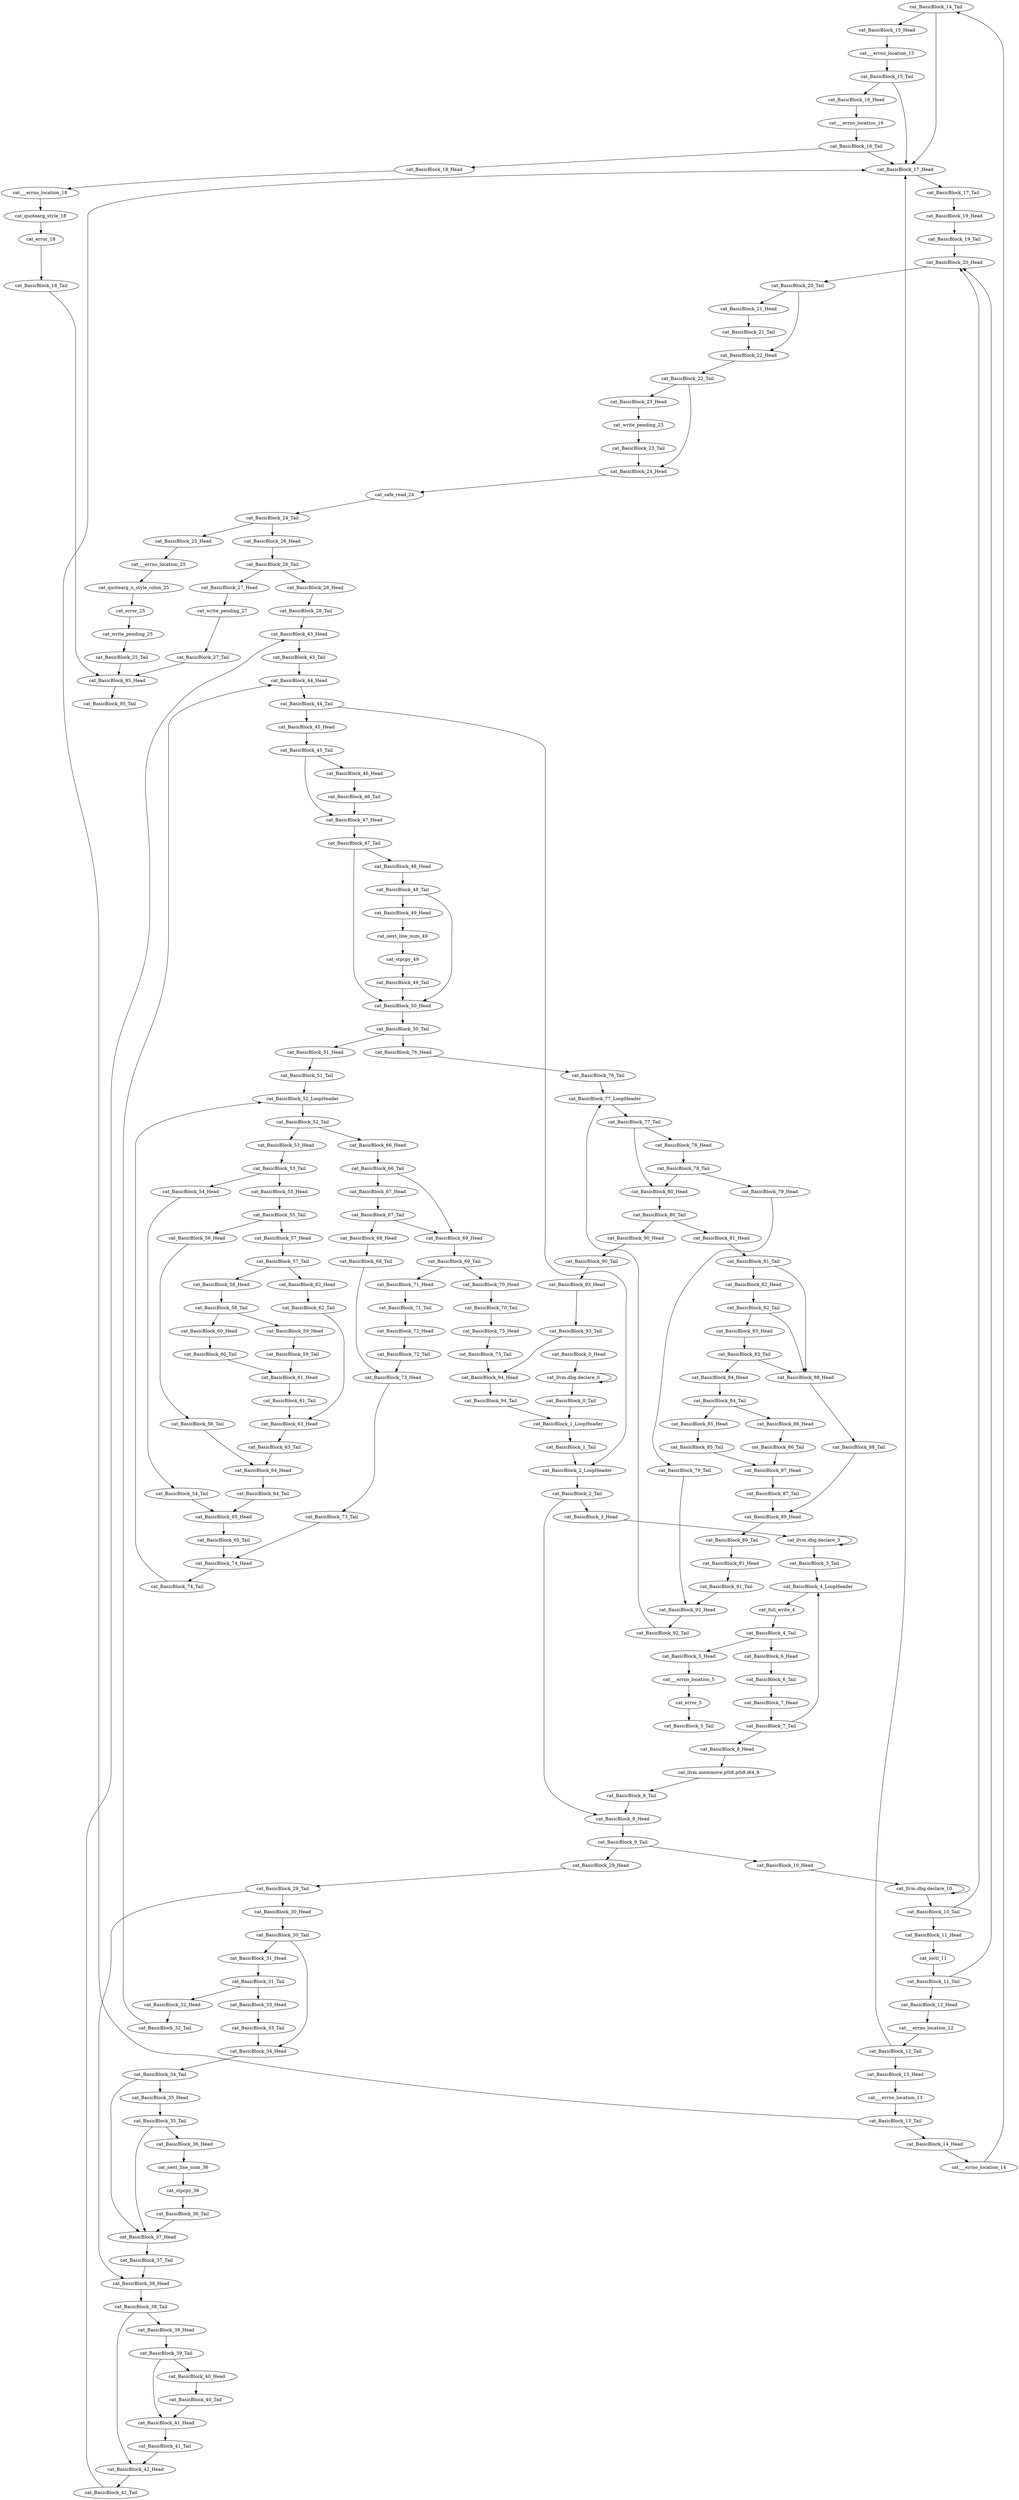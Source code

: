 digraph G {
    "cat_BasicBlock_14_Tail" -> "cat_BasicBlock_15_Head"
    "cat_BasicBlock_14_Tail" -> "cat_BasicBlock_17_Head"
    "cat_BasicBlock_15_Head" -> "cat___errno_location_15"
    "cat___errno_location_15" -> "cat_BasicBlock_15_Tail"
    "cat_BasicBlock_15_Tail" -> "cat_BasicBlock_16_Head"
    "cat_BasicBlock_15_Tail" -> "cat_BasicBlock_17_Head"
    "cat_BasicBlock_16_Head" -> "cat___errno_location_16"
    "cat___errno_location_16" -> "cat_BasicBlock_16_Tail"
    "cat_BasicBlock_16_Tail" -> "cat_BasicBlock_17_Head"
    "cat_BasicBlock_16_Tail" -> "cat_BasicBlock_18_Head"
    "cat_BasicBlock_17_Head" -> "cat_BasicBlock_17_Tail"
    "cat_BasicBlock_17_Tail" -> "cat_BasicBlock_19_Head"
    "cat_BasicBlock_0_Tail" -> "cat_BasicBlock_1_LoopHeader"
    "cat_llvm.dbg.declare_0" -> "cat_BasicBlock_0_Tail"
    "cat_llvm.dbg.declare_0" -> "cat_llvm.dbg.declare_0"
    "cat_BasicBlock_95_Head" -> "cat_BasicBlock_95_Tail"
    "cat_BasicBlock_3_Head" -> "cat_llvm.dbg.declare_3"
    "cat_BasicBlock_6_Head" -> "cat_BasicBlock_6_Tail"
    "cat_BasicBlock_6_Tail" -> "cat_BasicBlock_7_Head"
    "cat_BasicBlock_7_Head" -> "cat_BasicBlock_7_Tail"
    "cat_BasicBlock_7_Tail" -> "cat_BasicBlock_8_Head"
    "cat_BasicBlock_7_Tail" -> "cat_BasicBlock_4_LoopHeader"
    "cat_BasicBlock_8_Head" -> "cat_llvm.memmove.p0i8.p0i8.i64_8"
    "cat_llvm.memmove.p0i8.p0i8.i64_8" -> "cat_BasicBlock_8_Tail"
    "cat_BasicBlock_29_Head" -> "cat_BasicBlock_29_Tail"
    "cat_BasicBlock_29_Tail" -> "cat_BasicBlock_30_Head"
    "cat_BasicBlock_29_Tail" -> "cat_BasicBlock_38_Head"
    "cat_BasicBlock_30_Head" -> "cat_BasicBlock_30_Tail"
    "cat_BasicBlock_30_Tail" -> "cat_BasicBlock_31_Head"
    "cat_BasicBlock_30_Tail" -> "cat_BasicBlock_34_Head"
    "cat_BasicBlock_31_Head" -> "cat_BasicBlock_31_Tail"
    "cat_BasicBlock_31_Tail" -> "cat_BasicBlock_32_Head"
    "cat_BasicBlock_31_Tail" -> "cat_BasicBlock_33_Head"
    "cat_BasicBlock_32_Head" -> "cat_BasicBlock_32_Tail"
    "cat_BasicBlock_32_Tail" -> "cat_BasicBlock_44_Head"
    "cat_BasicBlock_33_Head" -> "cat_BasicBlock_33_Tail"
    "cat_BasicBlock_33_Tail" -> "cat_BasicBlock_34_Head"
    "cat_BasicBlock_34_Head" -> "cat_BasicBlock_34_Tail"
    "cat_BasicBlock_34_Tail" -> "cat_BasicBlock_35_Head"
    "cat_BasicBlock_34_Tail" -> "cat_BasicBlock_37_Head"
    "cat_BasicBlock_35_Head" -> "cat_BasicBlock_35_Tail"
    "cat_BasicBlock_35_Tail" -> "cat_BasicBlock_36_Head"
    "cat_BasicBlock_35_Tail" -> "cat_BasicBlock_37_Head"
    "cat_BasicBlock_52_LoopHeader" -> "cat_BasicBlock_52_Tail"
    "cat_BasicBlock_52_Tail" -> "cat_BasicBlock_53_Head"
    "cat_BasicBlock_52_Tail" -> "cat_BasicBlock_66_Head"
    "cat_BasicBlock_53_Head" -> "cat_BasicBlock_53_Tail"
    "cat_BasicBlock_53_Tail" -> "cat_BasicBlock_54_Head"
    "cat_BasicBlock_53_Tail" -> "cat_BasicBlock_55_Head"
    "cat_BasicBlock_54_Head" -> "cat_BasicBlock_54_Tail"
    "cat_BasicBlock_54_Tail" -> "cat_BasicBlock_65_Head"
    "cat_BasicBlock_55_Head" -> "cat_BasicBlock_55_Tail"
    "cat_BasicBlock_55_Tail" -> "cat_BasicBlock_56_Head"
    "cat_BasicBlock_55_Tail" -> "cat_BasicBlock_57_Head"
    "cat_BasicBlock_56_Head" -> "cat_BasicBlock_56_Tail"
    "cat_BasicBlock_56_Tail" -> "cat_BasicBlock_64_Head"
    "cat_BasicBlock_57_Head" -> "cat_BasicBlock_57_Tail"
    "cat_BasicBlock_57_Tail" -> "cat_BasicBlock_58_Head"
    "cat_BasicBlock_57_Tail" -> "cat_BasicBlock_62_Head"
    "cat_BasicBlock_58_Head" -> "cat_BasicBlock_58_Tail"
    "cat_BasicBlock_58_Tail" -> "cat_BasicBlock_59_Head"
    "cat_BasicBlock_58_Tail" -> "cat_BasicBlock_60_Head"
    "cat_BasicBlock_59_Head" -> "cat_BasicBlock_59_Tail"
    "cat_BasicBlock_59_Tail" -> "cat_BasicBlock_61_Head"
    "cat_BasicBlock_60_Head" -> "cat_BasicBlock_60_Tail"
    "cat_BasicBlock_60_Tail" -> "cat_BasicBlock_61_Head"
    "cat_BasicBlock_61_Head" -> "cat_BasicBlock_61_Tail"
    "cat_BasicBlock_61_Tail" -> "cat_BasicBlock_63_Head"
    "cat_BasicBlock_62_Head" -> "cat_BasicBlock_62_Tail"
    "cat_BasicBlock_62_Tail" -> "cat_BasicBlock_63_Head"
    "cat_BasicBlock_63_Head" -> "cat_BasicBlock_63_Tail"
    "cat_BasicBlock_63_Tail" -> "cat_BasicBlock_64_Head"
    "cat_BasicBlock_64_Head" -> "cat_BasicBlock_64_Tail"
    "cat_BasicBlock_64_Tail" -> "cat_BasicBlock_65_Head"
    "cat_BasicBlock_65_Head" -> "cat_BasicBlock_65_Tail"
    "cat_BasicBlock_65_Tail" -> "cat_BasicBlock_74_Head"
    "cat_BasicBlock_66_Head" -> "cat_BasicBlock_66_Tail"
    "cat_BasicBlock_66_Tail" -> "cat_BasicBlock_67_Head"
    "cat_BasicBlock_66_Tail" -> "cat_BasicBlock_69_Head"
    "cat_BasicBlock_67_Head" -> "cat_BasicBlock_67_Tail"
    "cat_BasicBlock_67_Tail" -> "cat_BasicBlock_68_Head"
    "cat_BasicBlock_67_Tail" -> "cat_BasicBlock_69_Head"
    "cat_BasicBlock_68_Head" -> "cat_BasicBlock_68_Tail"
    "cat_BasicBlock_68_Tail" -> "cat_BasicBlock_73_Head"
    "cat_BasicBlock_69_Head" -> "cat_BasicBlock_69_Tail"
    "cat_BasicBlock_69_Tail" -> "cat_BasicBlock_70_Head"
    "cat_BasicBlock_69_Tail" -> "cat_BasicBlock_71_Head"
    "cat_BasicBlock_70_Head" -> "cat_BasicBlock_70_Tail"
    "cat_BasicBlock_70_Tail" -> "cat_BasicBlock_75_Head"
    "cat_BasicBlock_71_Head" -> "cat_BasicBlock_71_Tail"
    "cat_BasicBlock_71_Tail" -> "cat_BasicBlock_72_Head"
    "cat_BasicBlock_72_Head" -> "cat_BasicBlock_72_Tail"
    "cat_BasicBlock_8_Tail" -> "cat_BasicBlock_9_Head"
    "cat_BasicBlock_9_Head" -> "cat_BasicBlock_9_Tail"
    "cat_BasicBlock_9_Tail" -> "cat_BasicBlock_29_Head"
    "cat_BasicBlock_9_Tail" -> "cat_BasicBlock_10_Head"
    "cat_BasicBlock_10_Head" -> "cat_llvm.dbg.declare_10"
    "cat_llvm.dbg.declare_10" -> "cat_llvm.dbg.declare_10"
    "cat_llvm.dbg.declare_10" -> "cat_BasicBlock_10_Tail"
    "cat_BasicBlock_10_Tail" -> "cat_BasicBlock_11_Head"
    "cat_BasicBlock_10_Tail" -> "cat_BasicBlock_20_Head"
    "cat_BasicBlock_11_Head" -> "cat_ioctl_11"
    "cat_ioctl_11" -> "cat_BasicBlock_11_Tail"
    "cat___errno_location_25" -> "cat_quotearg_n_style_colon_25"
    "cat_quotearg_n_style_colon_25" -> "cat_error_25"
    "cat_error_25" -> "cat_write_pending_25"
    "cat_write_pending_25" -> "cat_BasicBlock_25_Tail"
    "cat_BasicBlock_25_Tail" -> "cat_BasicBlock_95_Head"
    "cat_BasicBlock_26_Head" -> "cat_BasicBlock_26_Tail"
    "cat_BasicBlock_26_Tail" -> "cat_BasicBlock_27_Head"
    "cat_BasicBlock_26_Tail" -> "cat_BasicBlock_28_Head"
    "cat_BasicBlock_27_Head" -> "cat_write_pending_27"
    "cat_write_pending_27" -> "cat_BasicBlock_27_Tail"
    "cat_BasicBlock_27_Tail" -> "cat_BasicBlock_95_Head"
    "cat_BasicBlock_28_Head" -> "cat_BasicBlock_28_Tail"
    "cat_BasicBlock_28_Tail" -> "cat_BasicBlock_43_Head"
    "cat_BasicBlock_73_Head" -> "cat_BasicBlock_73_Tail"
    "cat_BasicBlock_73_Tail" -> "cat_BasicBlock_74_Head"
    "cat_BasicBlock_74_Head" -> "cat_BasicBlock_74_Tail"
    "cat_BasicBlock_74_Tail" -> "cat_BasicBlock_52_LoopHeader"
    "cat_BasicBlock_75_Head" -> "cat_BasicBlock_75_Tail"
    "cat_BasicBlock_75_Tail" -> "cat_BasicBlock_94_Head"
    "cat_BasicBlock_76_Head" -> "cat_BasicBlock_76_Tail"
    "cat_BasicBlock_76_Tail" -> "cat_BasicBlock_77_LoopHeader"
    "cat_BasicBlock_77_LoopHeader" -> "cat_BasicBlock_77_Tail"
    "cat_BasicBlock_77_Tail" -> "cat_BasicBlock_78_Head"
    "cat_BasicBlock_77_Tail" -> "cat_BasicBlock_80_Head"
    "cat_BasicBlock_78_Head" -> "cat_BasicBlock_78_Tail"
    "cat_BasicBlock_78_Tail" -> "cat_BasicBlock_79_Head"
    "cat_BasicBlock_78_Tail" -> "cat_BasicBlock_80_Head"
    "cat_BasicBlock_79_Head" -> "cat_BasicBlock_79_Tail"
    "cat_BasicBlock_79_Tail" -> "cat_BasicBlock_92_Head"
    "cat_BasicBlock_80_Head" -> "cat_BasicBlock_80_Tail"
    "cat_BasicBlock_80_Tail" -> "cat_BasicBlock_81_Head"
    "cat_BasicBlock_80_Tail" -> "cat_BasicBlock_90_Head"
    "cat_BasicBlock_81_Head" -> "cat_BasicBlock_81_Tail"
    "cat_BasicBlock_81_Tail" -> "cat_BasicBlock_82_Head"
    "cat_BasicBlock_81_Tail" -> "cat_BasicBlock_88_Head"
    "cat_BasicBlock_82_Head" -> "cat_BasicBlock_82_Tail"
    "cat_BasicBlock_82_Tail" -> "cat_BasicBlock_83_Head"
    "cat_BasicBlock_82_Tail" -> "cat_BasicBlock_88_Head"
    "cat_BasicBlock_83_Head" -> "cat_BasicBlock_83_Tail"
    "cat_BasicBlock_83_Tail" -> "cat_BasicBlock_84_Head"
    "cat_BasicBlock_83_Tail" -> "cat_BasicBlock_88_Head"
    "cat_BasicBlock_84_Head" -> "cat_BasicBlock_84_Tail"
    "cat_BasicBlock_84_Tail" -> "cat_BasicBlock_85_Head"
    "cat_BasicBlock_84_Tail" -> "cat_BasicBlock_86_Head"
    "cat_BasicBlock_85_Head" -> "cat_BasicBlock_85_Tail"
    "cat_BasicBlock_85_Tail" -> "cat_BasicBlock_87_Head"
    "cat_BasicBlock_86_Head" -> "cat_BasicBlock_86_Tail"
    "cat_BasicBlock_86_Tail" -> "cat_BasicBlock_87_Head"
    "cat_BasicBlock_87_Head" -> "cat_BasicBlock_87_Tail"
    "cat_BasicBlock_87_Tail" -> "cat_BasicBlock_89_Head"
    "cat_BasicBlock_88_Head" -> "cat_BasicBlock_88_Tail"
    "cat_BasicBlock_88_Tail" -> "cat_BasicBlock_89_Head"
    "cat_BasicBlock_89_Head" -> "cat_BasicBlock_89_Tail"
    "cat_BasicBlock_89_Tail" -> "cat_BasicBlock_91_Head"
    "cat_BasicBlock_90_Head" -> "cat_BasicBlock_90_Tail"
    "cat_BasicBlock_90_Tail" -> "cat_BasicBlock_93_Head"
    "cat_BasicBlock_91_Head" -> "cat_BasicBlock_91_Tail"
    "cat_BasicBlock_91_Tail" -> "cat_BasicBlock_92_Head"
    "cat_BasicBlock_92_Head" -> "cat_BasicBlock_92_Tail"
    "cat_BasicBlock_92_Tail" -> "cat_BasicBlock_77_LoopHeader"
    "cat_BasicBlock_93_Head" -> "cat_BasicBlock_93_Tail"
    "cat_BasicBlock_93_Tail" -> "cat_BasicBlock_94_Head"
    "cat_BasicBlock_94_Head" -> "cat_BasicBlock_94_Tail"
    "cat_BasicBlock_94_Tail" -> "cat_BasicBlock_1_LoopHeader"
    "cat_BasicBlock_42_Head" -> "cat_BasicBlock_42_Tail"
    "cat_BasicBlock_42_Tail" -> "cat_BasicBlock_43_Head"
    "cat_BasicBlock_43_Head" -> "cat_BasicBlock_43_Tail"
    "cat_BasicBlock_43_Tail" -> "cat_BasicBlock_44_Head"
    "cat_BasicBlock_44_Head" -> "cat_BasicBlock_44_Tail"
    "cat_BasicBlock_44_Tail" -> "cat_BasicBlock_45_Head"
    "cat_BasicBlock_44_Tail" -> "cat_BasicBlock_2_LoopHeader"
    "cat_BasicBlock_45_Head" -> "cat_BasicBlock_45_Tail"
    "cat_BasicBlock_45_Tail" -> "cat_BasicBlock_46_Head"
    "cat_BasicBlock_45_Tail" -> "cat_BasicBlock_47_Head"
    "cat_BasicBlock_46_Head" -> "cat_BasicBlock_46_Tail"
    "cat_BasicBlock_46_Tail" -> "cat_BasicBlock_47_Head"
    "cat_BasicBlock_47_Head" -> "cat_BasicBlock_47_Tail"
    "cat_BasicBlock_47_Tail" -> "cat_BasicBlock_48_Head"
    "cat_BasicBlock_47_Tail" -> "cat_BasicBlock_50_Head"
    "cat_BasicBlock_48_Head" -> "cat_BasicBlock_48_Tail"
    "cat_BasicBlock_48_Tail" -> "cat_BasicBlock_49_Head"
    "cat_BasicBlock_48_Tail" -> "cat_BasicBlock_50_Head"
    "cat_BasicBlock_49_Head" -> "cat_next_line_num_49"
    "cat_next_line_num_49" -> "cat_stpcpy_49"
    "cat_stpcpy_49" -> "cat_BasicBlock_49_Tail"
    "cat_BasicBlock_49_Tail" -> "cat_BasicBlock_50_Head"
    "cat_BasicBlock_50_Head" -> "cat_BasicBlock_50_Tail"
    "cat_BasicBlock_50_Tail" -> "cat_BasicBlock_76_Head"
    "cat_BasicBlock_50_Tail" -> "cat_BasicBlock_51_Head"
    "cat_BasicBlock_51_Head" -> "cat_BasicBlock_51_Tail"
    "cat_BasicBlock_18_Head" -> "cat___errno_location_18"
    "cat___errno_location_18" -> "cat_quotearg_style_18"
    "cat_quotearg_style_18" -> "cat_error_18"
    "cat_error_18" -> "cat_BasicBlock_18_Tail"
    "cat_BasicBlock_18_Tail" -> "cat_BasicBlock_95_Head"
    "cat_BasicBlock_19_Head" -> "cat_BasicBlock_19_Tail"
    "cat_BasicBlock_19_Tail" -> "cat_BasicBlock_20_Head"
    "cat_BasicBlock_20_Head" -> "cat_BasicBlock_20_Tail"
    "cat_BasicBlock_20_Tail" -> "cat_BasicBlock_21_Head"
    "cat_BasicBlock_20_Tail" -> "cat_BasicBlock_22_Head"
    "cat_BasicBlock_21_Head" -> "cat_BasicBlock_21_Tail"
    "cat_llvm.dbg.declare_3" -> "cat_llvm.dbg.declare_3"
    "cat_llvm.dbg.declare_3" -> "cat_BasicBlock_3_Tail"
    "cat_BasicBlock_3_Tail" -> "cat_BasicBlock_4_LoopHeader"
    "cat_BasicBlock_4_LoopHeader" -> "cat_full_write_4"
    "cat_full_write_4" -> "cat_BasicBlock_4_Tail"
    "cat_BasicBlock_4_Tail" -> "cat_BasicBlock_6_Head"
    "cat_BasicBlock_4_Tail" -> "cat_BasicBlock_5_Head"
    "cat_BasicBlock_5_Head" -> "cat___errno_location_5"
    "cat___errno_location_5" -> "cat_error_5"
    "cat_error_5" -> "cat_BasicBlock_5_Tail"
    "cat_BasicBlock_51_Tail" -> "cat_BasicBlock_52_LoopHeader"
    "cat_BasicBlock_1_LoopHeader" -> "cat_BasicBlock_1_Tail"
    "cat_BasicBlock_2_LoopHeader" -> "cat_BasicBlock_2_Tail"
    "cat_BasicBlock_2_Tail" -> "cat_BasicBlock_3_Head"
    "cat_BasicBlock_2_Tail" -> "cat_BasicBlock_9_Head"
    "cat_BasicBlock_72_Tail" -> "cat_BasicBlock_73_Head"
    "cat_BasicBlock_11_Tail" -> "cat_BasicBlock_20_Head"
    "cat_BasicBlock_11_Tail" -> "cat_BasicBlock_12_Head"
    "cat_BasicBlock_12_Head" -> "cat___errno_location_12"
    "cat___errno_location_12" -> "cat_BasicBlock_12_Tail"
    "cat_BasicBlock_12_Tail" -> "cat_BasicBlock_17_Head"
    "cat_BasicBlock_12_Tail" -> "cat_BasicBlock_13_Head"
    "cat_BasicBlock_13_Head" -> "cat___errno_location_13"
    "cat___errno_location_13" -> "cat_BasicBlock_13_Tail"
    "cat_BasicBlock_13_Tail" -> "cat_BasicBlock_17_Head"
    "cat_BasicBlock_13_Tail" -> "cat_BasicBlock_14_Head"
    "cat_BasicBlock_14_Head" -> "cat___errno_location_14"
    "cat___errno_location_14" -> "cat_BasicBlock_14_Tail"
    "cat_BasicBlock_0_Head" -> "cat_llvm.dbg.declare_0"
    "cat_BasicBlock_21_Tail" -> "cat_BasicBlock_22_Head"
    "cat_BasicBlock_22_Head" -> "cat_BasicBlock_22_Tail"
    "cat_BasicBlock_22_Tail" -> "cat_BasicBlock_23_Head"
    "cat_BasicBlock_22_Tail" -> "cat_BasicBlock_24_Head"
    "cat_BasicBlock_23_Head" -> "cat_write_pending_23"
    "cat_write_pending_23" -> "cat_BasicBlock_23_Tail"
    "cat_BasicBlock_23_Tail" -> "cat_BasicBlock_24_Head"
    "cat_BasicBlock_24_Head" -> "cat_safe_read_24"
    "cat_safe_read_24" -> "cat_BasicBlock_24_Tail"
    "cat_BasicBlock_24_Tail" -> "cat_BasicBlock_26_Head"
    "cat_BasicBlock_24_Tail" -> "cat_BasicBlock_25_Head"
    "cat_BasicBlock_25_Head" -> "cat___errno_location_25"
    "cat_BasicBlock_1_Tail" -> "cat_BasicBlock_2_LoopHeader"
    "cat_BasicBlock_36_Head" -> "cat_next_line_num_36"
    "cat_next_line_num_36" -> "cat_stpcpy_36"
    "cat_stpcpy_36" -> "cat_BasicBlock_36_Tail"
    "cat_BasicBlock_36_Tail" -> "cat_BasicBlock_37_Head"
    "cat_BasicBlock_37_Head" -> "cat_BasicBlock_37_Tail"
    "cat_BasicBlock_37_Tail" -> "cat_BasicBlock_38_Head"
    "cat_BasicBlock_38_Head" -> "cat_BasicBlock_38_Tail"
    "cat_BasicBlock_38_Tail" -> "cat_BasicBlock_42_Head"
    "cat_BasicBlock_38_Tail" -> "cat_BasicBlock_39_Head"
    "cat_BasicBlock_39_Head" -> "cat_BasicBlock_39_Tail"
    "cat_BasicBlock_39_Tail" -> "cat_BasicBlock_40_Head"
    "cat_BasicBlock_39_Tail" -> "cat_BasicBlock_41_Head"
    "cat_BasicBlock_40_Head" -> "cat_BasicBlock_40_Tail"
    "cat_BasicBlock_40_Tail" -> "cat_BasicBlock_41_Head"
    "cat_BasicBlock_41_Head" -> "cat_BasicBlock_41_Tail"
    "cat_BasicBlock_41_Tail" -> "cat_BasicBlock_42_Head"
}

